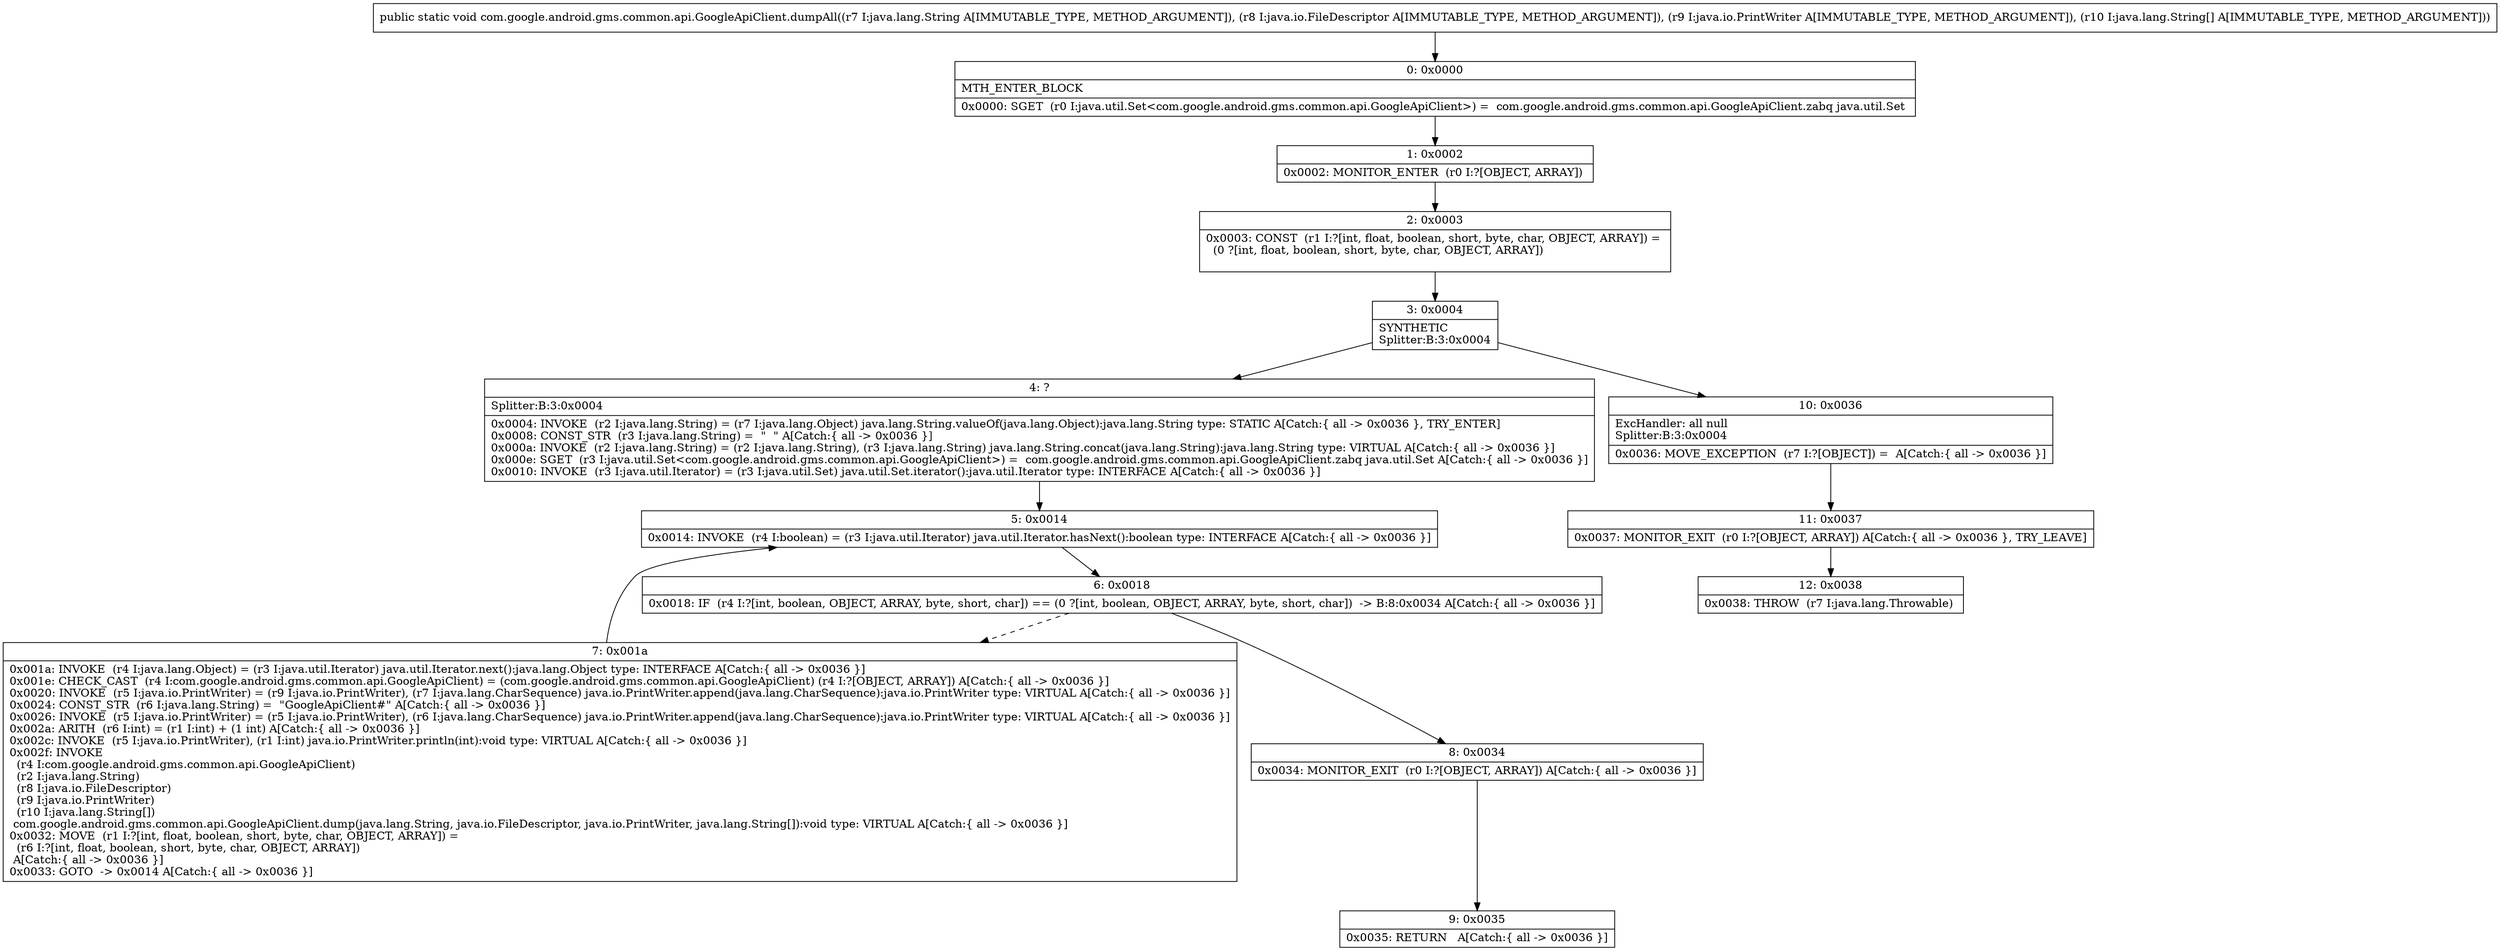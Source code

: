 digraph "CFG forcom.google.android.gms.common.api.GoogleApiClient.dumpAll(Ljava\/lang\/String;Ljava\/io\/FileDescriptor;Ljava\/io\/PrintWriter;[Ljava\/lang\/String;)V" {
Node_0 [shape=record,label="{0\:\ 0x0000|MTH_ENTER_BLOCK\l|0x0000: SGET  (r0 I:java.util.Set\<com.google.android.gms.common.api.GoogleApiClient\>) =  com.google.android.gms.common.api.GoogleApiClient.zabq java.util.Set \l}"];
Node_1 [shape=record,label="{1\:\ 0x0002|0x0002: MONITOR_ENTER  (r0 I:?[OBJECT, ARRAY]) \l}"];
Node_2 [shape=record,label="{2\:\ 0x0003|0x0003: CONST  (r1 I:?[int, float, boolean, short, byte, char, OBJECT, ARRAY]) = \l  (0 ?[int, float, boolean, short, byte, char, OBJECT, ARRAY])\l \l}"];
Node_3 [shape=record,label="{3\:\ 0x0004|SYNTHETIC\lSplitter:B:3:0x0004\l}"];
Node_4 [shape=record,label="{4\:\ ?|Splitter:B:3:0x0004\l|0x0004: INVOKE  (r2 I:java.lang.String) = (r7 I:java.lang.Object) java.lang.String.valueOf(java.lang.Object):java.lang.String type: STATIC A[Catch:\{ all \-\> 0x0036 \}, TRY_ENTER]\l0x0008: CONST_STR  (r3 I:java.lang.String) =  \"  \" A[Catch:\{ all \-\> 0x0036 \}]\l0x000a: INVOKE  (r2 I:java.lang.String) = (r2 I:java.lang.String), (r3 I:java.lang.String) java.lang.String.concat(java.lang.String):java.lang.String type: VIRTUAL A[Catch:\{ all \-\> 0x0036 \}]\l0x000e: SGET  (r3 I:java.util.Set\<com.google.android.gms.common.api.GoogleApiClient\>) =  com.google.android.gms.common.api.GoogleApiClient.zabq java.util.Set A[Catch:\{ all \-\> 0x0036 \}]\l0x0010: INVOKE  (r3 I:java.util.Iterator) = (r3 I:java.util.Set) java.util.Set.iterator():java.util.Iterator type: INTERFACE A[Catch:\{ all \-\> 0x0036 \}]\l}"];
Node_5 [shape=record,label="{5\:\ 0x0014|0x0014: INVOKE  (r4 I:boolean) = (r3 I:java.util.Iterator) java.util.Iterator.hasNext():boolean type: INTERFACE A[Catch:\{ all \-\> 0x0036 \}]\l}"];
Node_6 [shape=record,label="{6\:\ 0x0018|0x0018: IF  (r4 I:?[int, boolean, OBJECT, ARRAY, byte, short, char]) == (0 ?[int, boolean, OBJECT, ARRAY, byte, short, char])  \-\> B:8:0x0034 A[Catch:\{ all \-\> 0x0036 \}]\l}"];
Node_7 [shape=record,label="{7\:\ 0x001a|0x001a: INVOKE  (r4 I:java.lang.Object) = (r3 I:java.util.Iterator) java.util.Iterator.next():java.lang.Object type: INTERFACE A[Catch:\{ all \-\> 0x0036 \}]\l0x001e: CHECK_CAST  (r4 I:com.google.android.gms.common.api.GoogleApiClient) = (com.google.android.gms.common.api.GoogleApiClient) (r4 I:?[OBJECT, ARRAY]) A[Catch:\{ all \-\> 0x0036 \}]\l0x0020: INVOKE  (r5 I:java.io.PrintWriter) = (r9 I:java.io.PrintWriter), (r7 I:java.lang.CharSequence) java.io.PrintWriter.append(java.lang.CharSequence):java.io.PrintWriter type: VIRTUAL A[Catch:\{ all \-\> 0x0036 \}]\l0x0024: CONST_STR  (r6 I:java.lang.String) =  \"GoogleApiClient#\" A[Catch:\{ all \-\> 0x0036 \}]\l0x0026: INVOKE  (r5 I:java.io.PrintWriter) = (r5 I:java.io.PrintWriter), (r6 I:java.lang.CharSequence) java.io.PrintWriter.append(java.lang.CharSequence):java.io.PrintWriter type: VIRTUAL A[Catch:\{ all \-\> 0x0036 \}]\l0x002a: ARITH  (r6 I:int) = (r1 I:int) + (1 int) A[Catch:\{ all \-\> 0x0036 \}]\l0x002c: INVOKE  (r5 I:java.io.PrintWriter), (r1 I:int) java.io.PrintWriter.println(int):void type: VIRTUAL A[Catch:\{ all \-\> 0x0036 \}]\l0x002f: INVOKE  \l  (r4 I:com.google.android.gms.common.api.GoogleApiClient)\l  (r2 I:java.lang.String)\l  (r8 I:java.io.FileDescriptor)\l  (r9 I:java.io.PrintWriter)\l  (r10 I:java.lang.String[])\l com.google.android.gms.common.api.GoogleApiClient.dump(java.lang.String, java.io.FileDescriptor, java.io.PrintWriter, java.lang.String[]):void type: VIRTUAL A[Catch:\{ all \-\> 0x0036 \}]\l0x0032: MOVE  (r1 I:?[int, float, boolean, short, byte, char, OBJECT, ARRAY]) = \l  (r6 I:?[int, float, boolean, short, byte, char, OBJECT, ARRAY])\l A[Catch:\{ all \-\> 0x0036 \}]\l0x0033: GOTO  \-\> 0x0014 A[Catch:\{ all \-\> 0x0036 \}]\l}"];
Node_8 [shape=record,label="{8\:\ 0x0034|0x0034: MONITOR_EXIT  (r0 I:?[OBJECT, ARRAY]) A[Catch:\{ all \-\> 0x0036 \}]\l}"];
Node_9 [shape=record,label="{9\:\ 0x0035|0x0035: RETURN   A[Catch:\{ all \-\> 0x0036 \}]\l}"];
Node_10 [shape=record,label="{10\:\ 0x0036|ExcHandler: all null\lSplitter:B:3:0x0004\l|0x0036: MOVE_EXCEPTION  (r7 I:?[OBJECT]) =  A[Catch:\{ all \-\> 0x0036 \}]\l}"];
Node_11 [shape=record,label="{11\:\ 0x0037|0x0037: MONITOR_EXIT  (r0 I:?[OBJECT, ARRAY]) A[Catch:\{ all \-\> 0x0036 \}, TRY_LEAVE]\l}"];
Node_12 [shape=record,label="{12\:\ 0x0038|0x0038: THROW  (r7 I:java.lang.Throwable) \l}"];
MethodNode[shape=record,label="{public static void com.google.android.gms.common.api.GoogleApiClient.dumpAll((r7 I:java.lang.String A[IMMUTABLE_TYPE, METHOD_ARGUMENT]), (r8 I:java.io.FileDescriptor A[IMMUTABLE_TYPE, METHOD_ARGUMENT]), (r9 I:java.io.PrintWriter A[IMMUTABLE_TYPE, METHOD_ARGUMENT]), (r10 I:java.lang.String[] A[IMMUTABLE_TYPE, METHOD_ARGUMENT])) }"];
MethodNode -> Node_0;
Node_0 -> Node_1;
Node_1 -> Node_2;
Node_2 -> Node_3;
Node_3 -> Node_4;
Node_3 -> Node_10;
Node_4 -> Node_5;
Node_5 -> Node_6;
Node_6 -> Node_7[style=dashed];
Node_6 -> Node_8;
Node_7 -> Node_5;
Node_8 -> Node_9;
Node_10 -> Node_11;
Node_11 -> Node_12;
}

